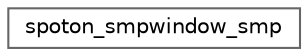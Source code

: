 digraph "Graphical Class Hierarchy"
{
 // LATEX_PDF_SIZE
  bgcolor="transparent";
  edge [fontname=Helvetica,fontsize=10,labelfontname=Helvetica,labelfontsize=10];
  node [fontname=Helvetica,fontsize=10,shape=box,height=0.2,width=0.4];
  rankdir="LR";
  Node0 [id="Node000000",label="spoton_smpwindow_smp",height=0.2,width=0.4,color="grey40", fillcolor="white", style="filled",URL="$classspoton__smpwindow__smp.html",tooltip=" "];
}
